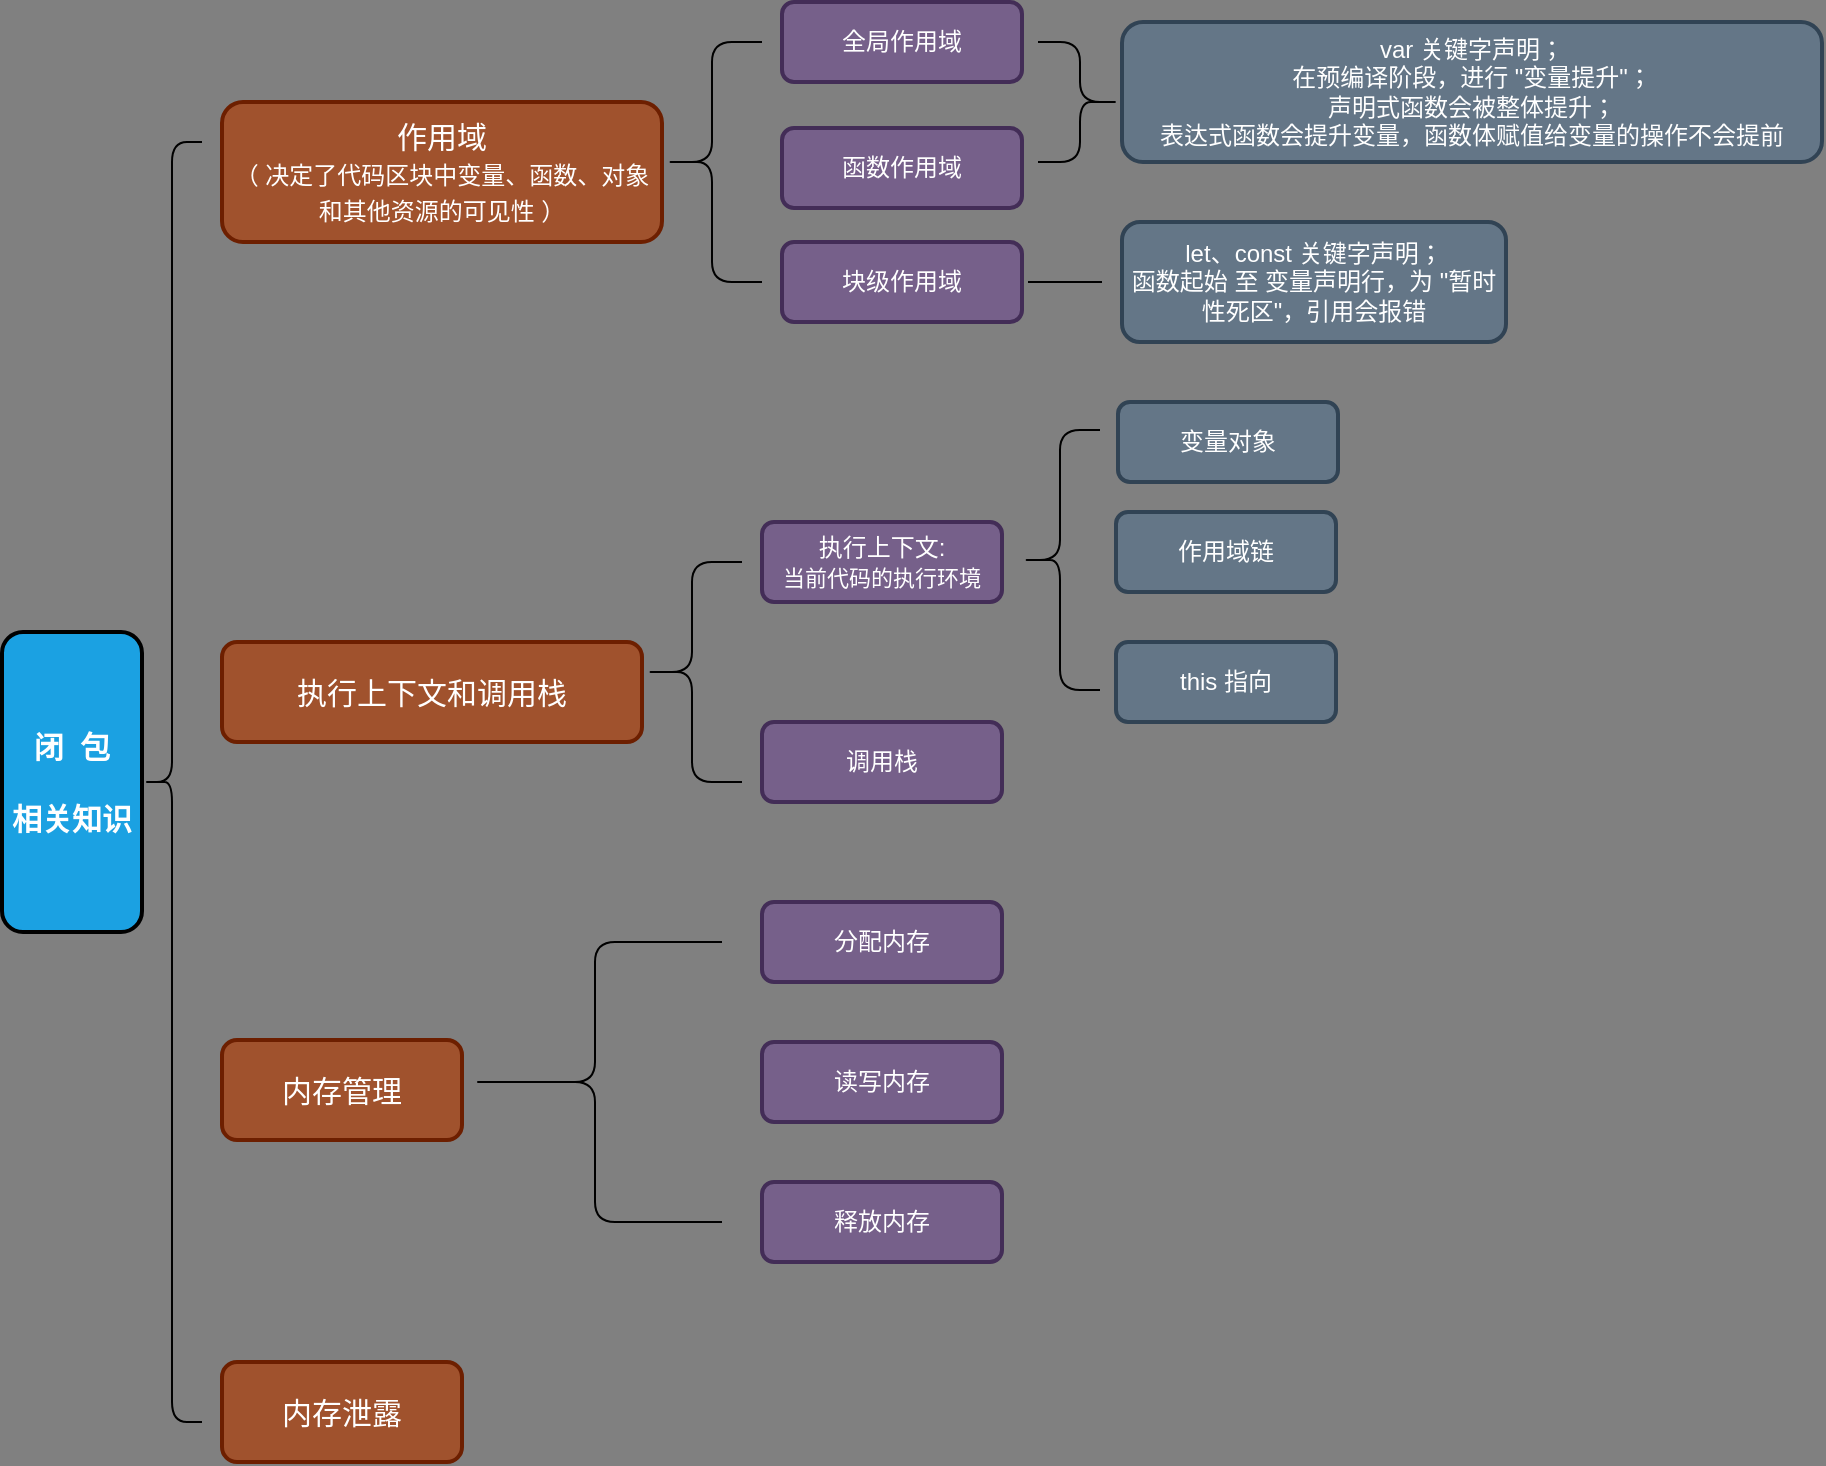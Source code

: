 <mxfile version="20.2.8" type="device"><diagram id="XqYnw1Og1vZd7FlZ2dqc" name="Page-1"><mxGraphModel dx="1629" dy="898" grid="1" gridSize="10" guides="1" tooltips="1" connect="1" arrows="1" fold="1" page="1" pageScale="1" pageWidth="827" pageHeight="1169" background="#808080" math="0" shadow="0"><root><mxCell id="0"/><mxCell id="1" parent="0"/><mxCell id="ZPt0y0-EblUkWhbGwTDB-3" value="&lt;b&gt;&lt;font style=&quot;font-size: 15px;&quot; color=&quot;#ffffff&quot;&gt;闭&amp;nbsp; 包&lt;br&gt;&lt;br&gt;相关知识&lt;br&gt;&lt;/font&gt;&lt;/b&gt;" style="whiteSpace=wrap;html=1;strokeWidth=2;fillWeight=4;hachureGap=8;hachureAngle=45;fillColor=#1ba1e2;fillStyle=solid;rounded=1;" parent="1" vertex="1"><mxGeometry x="10" y="535" width="70" height="150" as="geometry"/></mxCell><mxCell id="ZPt0y0-EblUkWhbGwTDB-4" value="作用域&lt;br&gt;&lt;font style=&quot;font-size: 12px;&quot;&gt;（ 决定了代码区块中变量、函数、对象和其他资源的可见性 ）&lt;/font&gt;" style="whiteSpace=wrap;html=1;strokeWidth=2;fillWeight=4;hachureGap=8;hachureAngle=45;fillColor=#a0522d;fillStyle=solid;fontSize=15;fontColor=#ffffff;strokeColor=#6D1F00;rounded=1;" parent="1" vertex="1"><mxGeometry x="120" y="270" width="220" height="70" as="geometry"/></mxCell><mxCell id="ZPt0y0-EblUkWhbGwTDB-6" value="执行上下文和调用栈" style="whiteSpace=wrap;html=1;strokeWidth=2;fillWeight=4;hachureGap=8;hachureAngle=45;fillColor=#a0522d;fillStyle=solid;fontSize=15;fontColor=#ffffff;strokeColor=#6D1F00;rounded=1;" parent="1" vertex="1"><mxGeometry x="120" y="540" width="210" height="50" as="geometry"/></mxCell><mxCell id="ZPt0y0-EblUkWhbGwTDB-7" value="内存管理" style="whiteSpace=wrap;html=1;strokeWidth=2;fillWeight=4;hachureGap=8;hachureAngle=45;fillColor=#a0522d;fillStyle=solid;fontSize=15;fontColor=#ffffff;strokeColor=#6D1F00;rounded=1;" parent="1" vertex="1"><mxGeometry x="120" y="739" width="120" height="50" as="geometry"/></mxCell><mxCell id="ZPt0y0-EblUkWhbGwTDB-11" value="" style="shape=curlyBracket;whiteSpace=wrap;html=1;fillStyle=solid;fontSize=15;fontColor=#FFFFFF;gradientColor=none;rounded=1;" parent="1" vertex="1"><mxGeometry x="80" y="290" width="30" height="640" as="geometry"/></mxCell><mxCell id="ZPt0y0-EblUkWhbGwTDB-13" value="全局作用域" style="whiteSpace=wrap;html=1;strokeWidth=2;fillWeight=4;hachureGap=8;hachureAngle=45;fillColor=#76608a;fillStyle=solid;fontSize=12;fontColor=#ffffff;strokeColor=#432D57;rounded=1;" parent="1" vertex="1"><mxGeometry x="400" y="220" width="120" height="40" as="geometry"/></mxCell><mxCell id="ZPt0y0-EblUkWhbGwTDB-14" value="函数作用域" style="whiteSpace=wrap;html=1;strokeWidth=2;fillWeight=4;hachureGap=8;hachureAngle=45;fillColor=#76608a;fillStyle=solid;fontSize=12;fontColor=#ffffff;strokeColor=#432D57;rounded=1;" parent="1" vertex="1"><mxGeometry x="400" y="283" width="120" height="40" as="geometry"/></mxCell><mxCell id="ZPt0y0-EblUkWhbGwTDB-15" value="块级作用域" style="whiteSpace=wrap;html=1;strokeWidth=2;fillWeight=4;hachureGap=8;hachureAngle=45;fillColor=#76608a;fillStyle=solid;fontSize=12;fontColor=#ffffff;strokeColor=#432D57;rounded=1;" parent="1" vertex="1"><mxGeometry x="400" y="340" width="120" height="40" as="geometry"/></mxCell><mxCell id="ZPt0y0-EblUkWhbGwTDB-16" value="" style="shape=curlyBracket;whiteSpace=wrap;html=1;fillStyle=solid;fontSize=12;fontColor=#FFFFFF;fillColor=#A5674A;gradientColor=none;rounded=1;" parent="1" vertex="1"><mxGeometry x="340" y="240" width="50" height="120" as="geometry"/></mxCell><mxCell id="ZPt0y0-EblUkWhbGwTDB-17" value="let、const 关键字声明；&lt;br&gt;函数起始 至 变量声明行，为 &quot;暂时性死区&quot;，引用会报错" style="whiteSpace=wrap;html=1;strokeWidth=2;fillWeight=4;hachureGap=8;hachureAngle=45;fillColor=#647687;fillStyle=solid;fontSize=12;fontColor=#ffffff;strokeColor=#314354;rounded=1;" parent="1" vertex="1"><mxGeometry x="570" y="330" width="192" height="60" as="geometry"/></mxCell><mxCell id="ZPt0y0-EblUkWhbGwTDB-18" value="var 关键字声明；&lt;br&gt;在预编译阶段，进行 &quot;变量提升&quot;；&lt;br&gt;声明式函数会被整体提升；&lt;br&gt;表达式函数会提升变量，函数体赋值给变量的操作不会提前" style="whiteSpace=wrap;html=1;strokeWidth=2;fillWeight=4;hachureGap=8;hachureAngle=45;fillColor=#647687;fillStyle=solid;fontSize=12;fontColor=#ffffff;strokeColor=#314354;rounded=1;" parent="1" vertex="1"><mxGeometry x="570" y="230" width="350" height="70" as="geometry"/></mxCell><mxCell id="ZPt0y0-EblUkWhbGwTDB-19" value="" style="shape=curlyBracket;whiteSpace=wrap;html=1;flipH=1;fillStyle=solid;fontSize=12;fontColor=#FFFFFF;fillColor=#A5674A;gradientColor=none;rounded=1;" parent="1" vertex="1"><mxGeometry x="528" y="240" width="42" height="60" as="geometry"/></mxCell><mxCell id="ZPt0y0-EblUkWhbGwTDB-22" value="" style="line;strokeWidth=1;html=1;perimeter=backbonePerimeter;points=[];outlineConnect=0;fillStyle=solid;fontSize=12;fontColor=#FFFFFF;fillColor=#A5674A;gradientColor=none;rounded=1;" parent="1" vertex="1"><mxGeometry x="523" y="355" width="37" height="10" as="geometry"/></mxCell><mxCell id="9hNWtZpR8HiQRO1Fr6E--4" value="执行上下文:&lt;br&gt;&lt;font style=&quot;font-size: 11px;&quot;&gt;当前代码的执行环境&lt;/font&gt;" style="whiteSpace=wrap;html=1;strokeWidth=2;fillWeight=4;hachureGap=8;hachureAngle=45;fillColor=#76608a;fillStyle=solid;fontSize=12;fontColor=#ffffff;strokeColor=#432D57;rounded=1;" parent="1" vertex="1"><mxGeometry x="390" y="480" width="120" height="40" as="geometry"/></mxCell><mxCell id="9hNWtZpR8HiQRO1Fr6E--5" value="调用栈" style="whiteSpace=wrap;html=1;strokeWidth=2;fillWeight=4;hachureGap=8;hachureAngle=45;fillColor=#76608a;fillStyle=solid;fontSize=12;fontColor=#ffffff;strokeColor=#432D57;rounded=1;" parent="1" vertex="1"><mxGeometry x="390" y="580" width="120" height="40" as="geometry"/></mxCell><mxCell id="9hNWtZpR8HiQRO1Fr6E--6" value="变量对象" style="whiteSpace=wrap;html=1;strokeWidth=2;fillWeight=4;hachureGap=8;hachureAngle=45;fillColor=#647687;fillStyle=solid;fontSize=12;fontColor=#ffffff;strokeColor=#314354;rounded=1;" parent="1" vertex="1"><mxGeometry x="568" y="420" width="110" height="40" as="geometry"/></mxCell><mxCell id="9hNWtZpR8HiQRO1Fr6E--7" value="作用域链&lt;span style=&quot;color: rgba(0, 0, 0, 0); font-family: monospace; font-size: 0px; text-align: start;&quot;&gt;%3CmxGraphModel%3E%3Croot%3E%3CmxCell%20id%3D%220%22%2F%3E%3CmxCell%20id%3D%221%22%20parent%3D%220%22%2F%3E%3CmxCell%20id%3D%222%22%20value%3D%22%E5%8F%98%E9%87%8F%E5%AF%B9%E8%B1%A1%22%20style%3D%22whiteSpace%3Dwrap%3Bhtml%3D1%3BstrokeWidth%3D2%3BfillWeight%3D4%3BhachureGap%3D8%3BhachureAngle%3D45%3BfillColor%3D%23647687%3BfillStyle%3Dsolid%3BfontSize%3D12%3BfontColor%3D%23ffffff%3BstrokeColor%3D%23314354%3Brounded%3D1%3B%22%20vertex%3D%221%22%20parent%3D%221%22%3E%3CmxGeometry%20x%3D%22570%22%20y%3D%22420%22%20width%3D%22110%22%20height%3D%2240%22%20as%3D%22geometry%22%2F%3E%3C%2FmxCell%3E%3C%2Froot%3E%3C%2FmxGraphModel%3E&lt;/span&gt;" style="whiteSpace=wrap;html=1;strokeWidth=2;fillWeight=4;hachureGap=8;hachureAngle=45;fillColor=#647687;fillStyle=solid;fontSize=12;fontColor=#ffffff;strokeColor=#314354;rounded=1;" parent="1" vertex="1"><mxGeometry x="567" y="475" width="110" height="40" as="geometry"/></mxCell><mxCell id="9hNWtZpR8HiQRO1Fr6E--8" value="this 指向" style="whiteSpace=wrap;html=1;strokeWidth=2;fillWeight=4;hachureGap=8;hachureAngle=45;fillColor=#647687;fillStyle=solid;fontSize=12;fontColor=#ffffff;strokeColor=#314354;rounded=1;" parent="1" vertex="1"><mxGeometry x="567" y="540" width="110" height="40" as="geometry"/></mxCell><mxCell id="9hNWtZpR8HiQRO1Fr6E--11" value="" style="shape=curlyBracket;whiteSpace=wrap;html=1;fillStyle=solid;fontSize=12;fontColor=#FFFFFF;fillColor=#A5674A;gradientColor=none;rounded=1;" parent="1" vertex="1"><mxGeometry x="519" y="434" width="40" height="130" as="geometry"/></mxCell><mxCell id="9hNWtZpR8HiQRO1Fr6E--13" value="" style="shape=curlyBracket;whiteSpace=wrap;html=1;fillStyle=solid;fontSize=12;fontColor=#FFFFFF;fillColor=#A5674A;gradientColor=none;rounded=1;" parent="1" vertex="1"><mxGeometry x="330" y="500" width="50" height="110" as="geometry"/></mxCell><mxCell id="Gohg6hxpBCfPpSDvbC7U-2" value="分配内存" style="whiteSpace=wrap;html=1;strokeWidth=2;fillWeight=4;hachureGap=8;hachureAngle=45;fillColor=#76608a;fillStyle=solid;fontSize=12;fontColor=#ffffff;strokeColor=#432D57;rounded=1;" vertex="1" parent="1"><mxGeometry x="390" y="670" width="120" height="40" as="geometry"/></mxCell><mxCell id="Gohg6hxpBCfPpSDvbC7U-3" value="读写内存" style="whiteSpace=wrap;html=1;strokeWidth=2;fillWeight=4;hachureGap=8;hachureAngle=45;fillColor=#76608a;fillStyle=solid;fontSize=12;fontColor=#ffffff;strokeColor=#432D57;rounded=1;" vertex="1" parent="1"><mxGeometry x="390" y="740" width="120" height="40" as="geometry"/></mxCell><mxCell id="Gohg6hxpBCfPpSDvbC7U-4" value="释放内存" style="whiteSpace=wrap;html=1;strokeWidth=2;fillWeight=4;hachureGap=8;hachureAngle=45;fillColor=#76608a;fillStyle=solid;fontSize=12;fontColor=#ffffff;strokeColor=#432D57;rounded=1;" vertex="1" parent="1"><mxGeometry x="390" y="810" width="120" height="40" as="geometry"/></mxCell><mxCell id="Gohg6hxpBCfPpSDvbC7U-5" value="" style="shape=curlyBracket;whiteSpace=wrap;html=1;fillStyle=solid;fontSize=12;fontColor=#FFFFFF;fillColor=#A5674A;gradientColor=none;rounded=1;" vertex="1" parent="1"><mxGeometry x="243" y="690" width="127" height="140" as="geometry"/></mxCell><mxCell id="Gohg6hxpBCfPpSDvbC7U-6" value="内存泄露" style="whiteSpace=wrap;html=1;strokeWidth=2;fillWeight=4;hachureGap=8;hachureAngle=45;fillColor=#a0522d;fillStyle=solid;fontSize=15;fontColor=#ffffff;strokeColor=#6D1F00;rounded=1;" vertex="1" parent="1"><mxGeometry x="120" y="900" width="120" height="50" as="geometry"/></mxCell></root></mxGraphModel></diagram></mxfile>